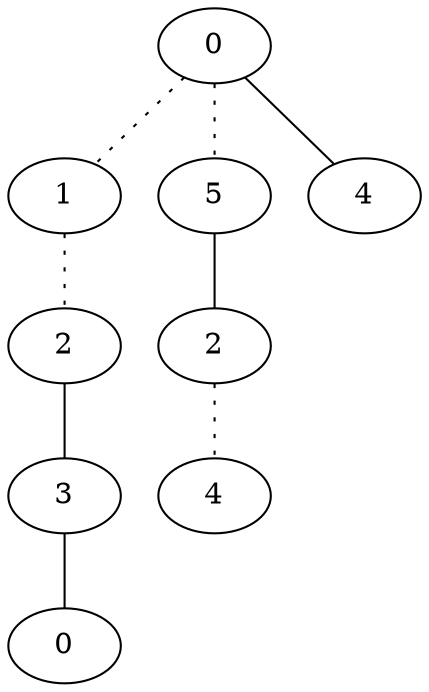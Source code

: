 graph {
a0[label=0];
a1[label=1];
a2[label=2];
a3[label=3];
a4[label=0];
a5[label=5];
a6[label=2];
a7[label=4];
a8[label=4];
a0 -- a1 [style=dotted];
a0 -- a5 [style=dotted];
a0 -- a8;
a1 -- a2 [style=dotted];
a2 -- a3;
a3 -- a4;
a5 -- a6;
a6 -- a7 [style=dotted];
}
